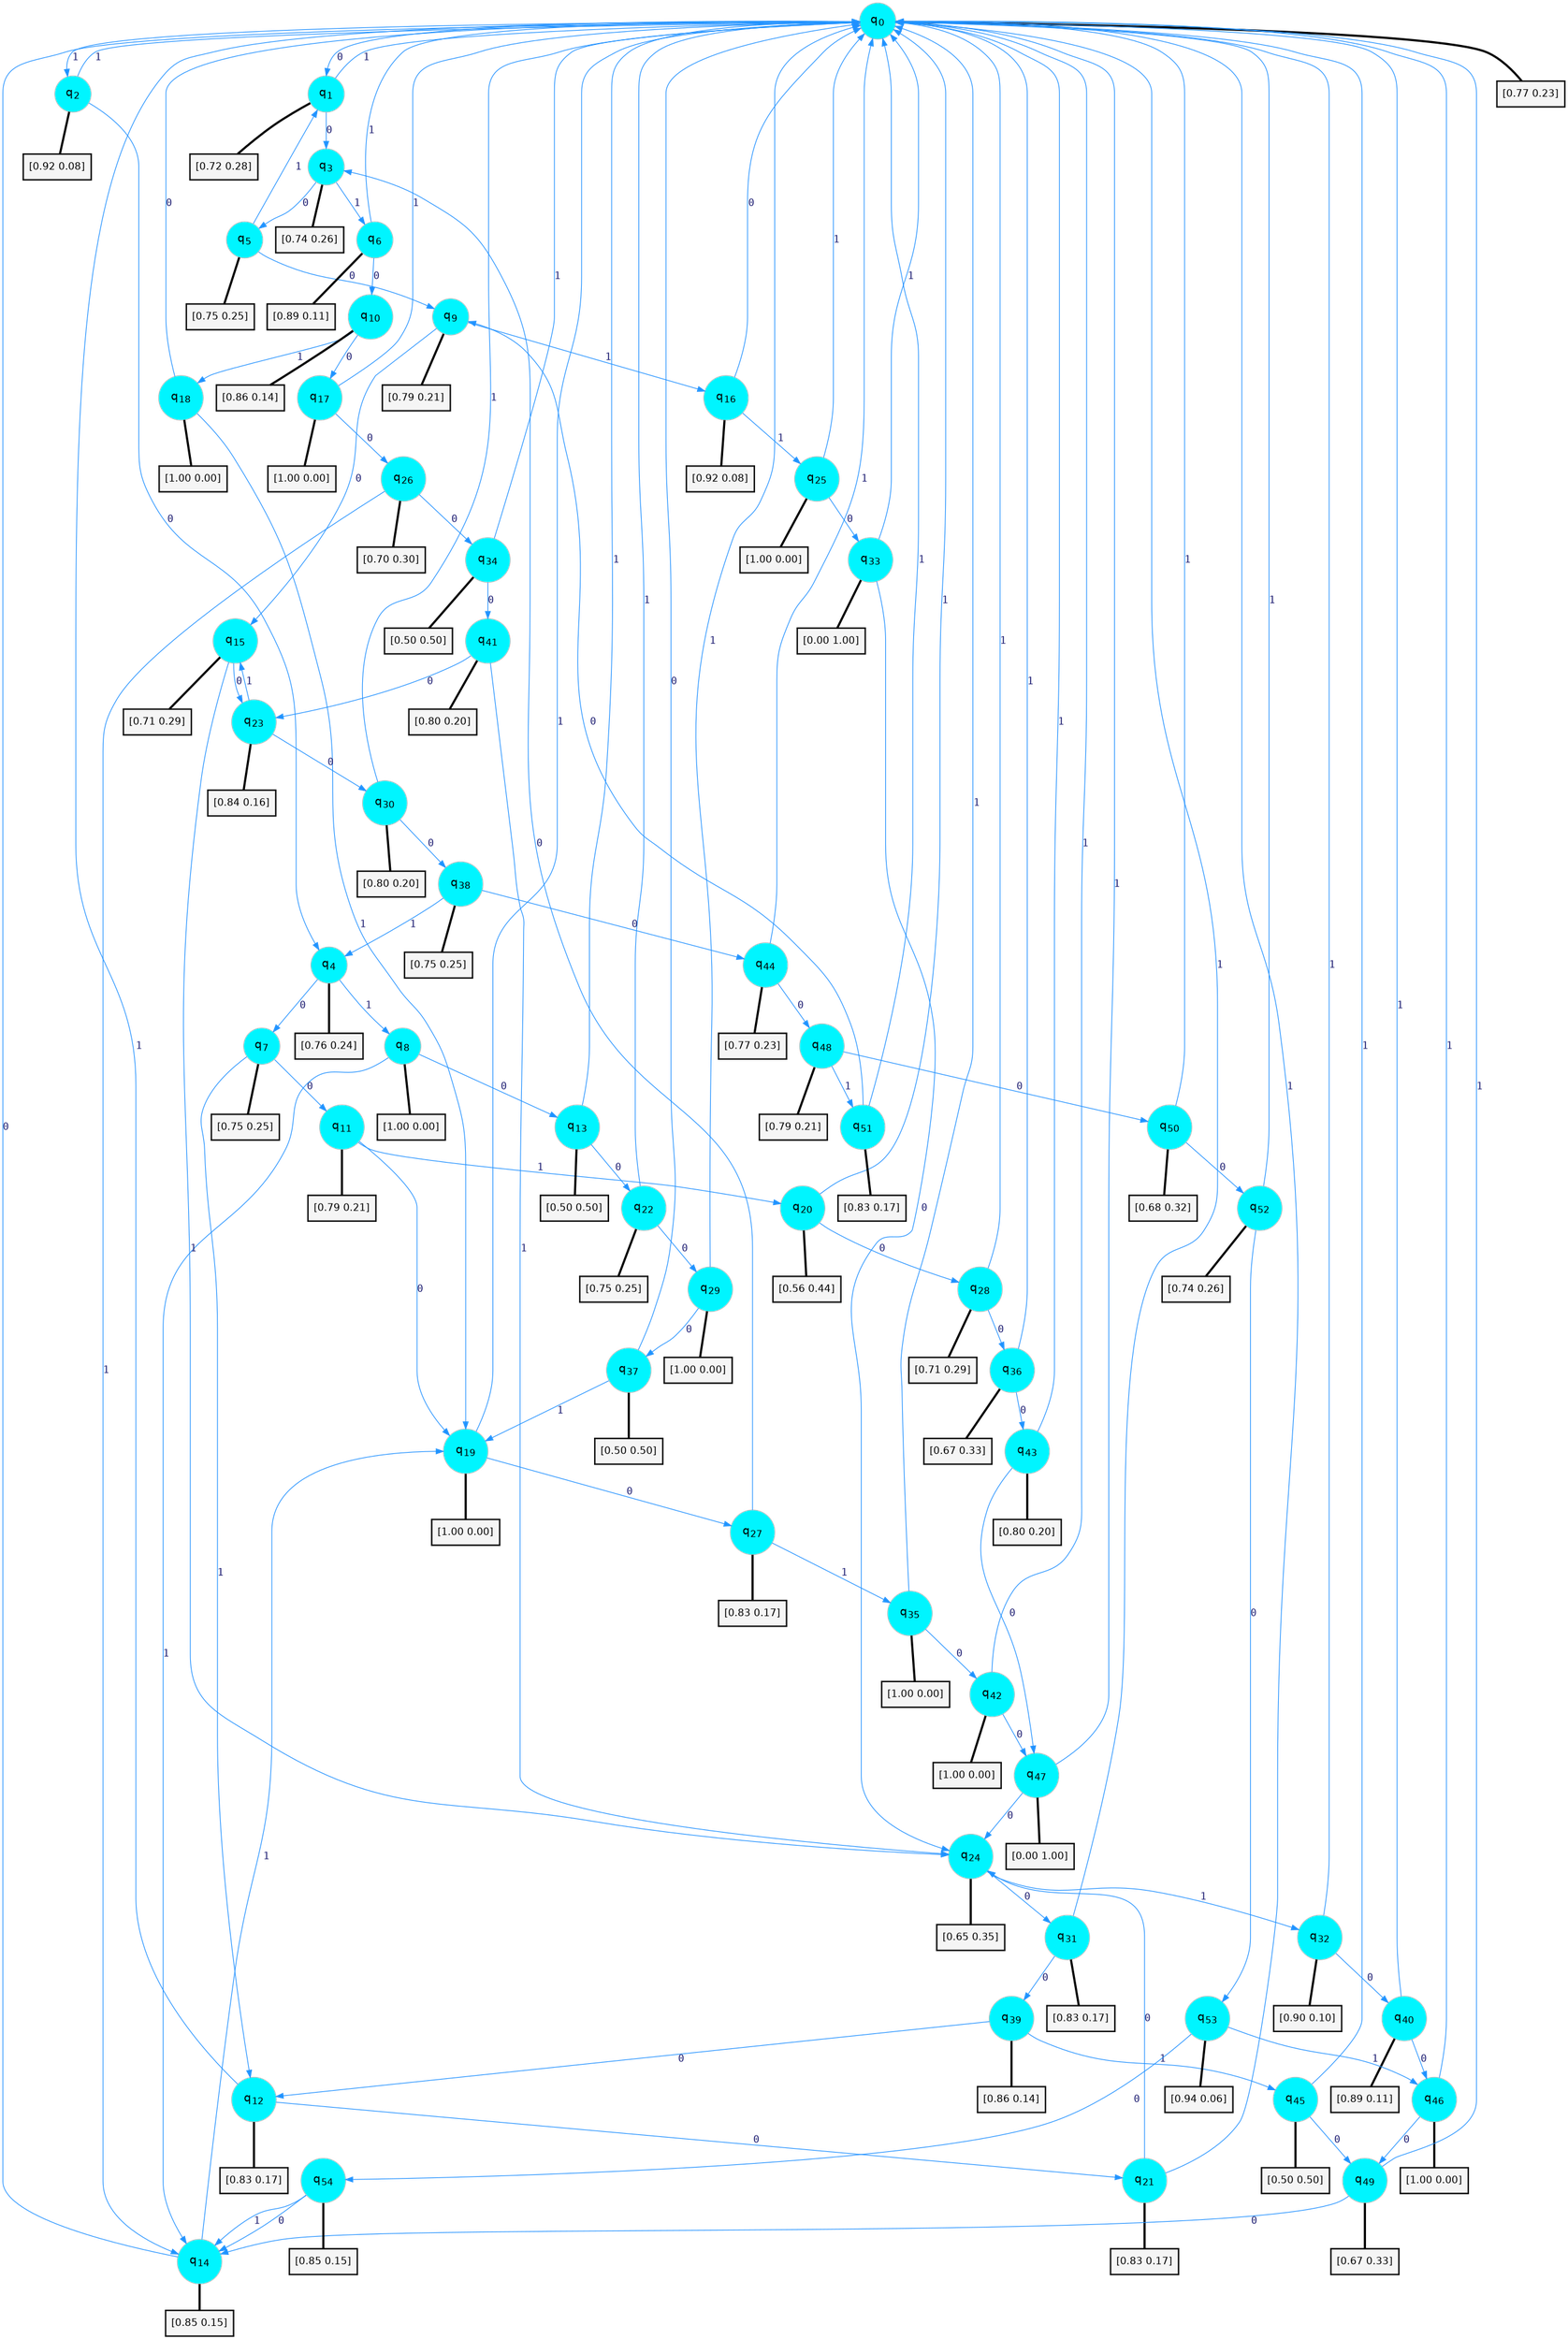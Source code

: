 digraph G {
graph [
bgcolor=transparent, dpi=300, rankdir=TD, size="40,25"];
node [
color=gray, fillcolor=turquoise1, fontcolor=black, fontname=Helvetica, fontsize=16, fontweight=bold, shape=circle, style=filled];
edge [
arrowsize=1, color=dodgerblue1, fontcolor=midnightblue, fontname=courier, fontweight=bold, penwidth=1, style=solid, weight=20];
0[label=<q<SUB>0</SUB>>];
1[label=<q<SUB>1</SUB>>];
2[label=<q<SUB>2</SUB>>];
3[label=<q<SUB>3</SUB>>];
4[label=<q<SUB>4</SUB>>];
5[label=<q<SUB>5</SUB>>];
6[label=<q<SUB>6</SUB>>];
7[label=<q<SUB>7</SUB>>];
8[label=<q<SUB>8</SUB>>];
9[label=<q<SUB>9</SUB>>];
10[label=<q<SUB>10</SUB>>];
11[label=<q<SUB>11</SUB>>];
12[label=<q<SUB>12</SUB>>];
13[label=<q<SUB>13</SUB>>];
14[label=<q<SUB>14</SUB>>];
15[label=<q<SUB>15</SUB>>];
16[label=<q<SUB>16</SUB>>];
17[label=<q<SUB>17</SUB>>];
18[label=<q<SUB>18</SUB>>];
19[label=<q<SUB>19</SUB>>];
20[label=<q<SUB>20</SUB>>];
21[label=<q<SUB>21</SUB>>];
22[label=<q<SUB>22</SUB>>];
23[label=<q<SUB>23</SUB>>];
24[label=<q<SUB>24</SUB>>];
25[label=<q<SUB>25</SUB>>];
26[label=<q<SUB>26</SUB>>];
27[label=<q<SUB>27</SUB>>];
28[label=<q<SUB>28</SUB>>];
29[label=<q<SUB>29</SUB>>];
30[label=<q<SUB>30</SUB>>];
31[label=<q<SUB>31</SUB>>];
32[label=<q<SUB>32</SUB>>];
33[label=<q<SUB>33</SUB>>];
34[label=<q<SUB>34</SUB>>];
35[label=<q<SUB>35</SUB>>];
36[label=<q<SUB>36</SUB>>];
37[label=<q<SUB>37</SUB>>];
38[label=<q<SUB>38</SUB>>];
39[label=<q<SUB>39</SUB>>];
40[label=<q<SUB>40</SUB>>];
41[label=<q<SUB>41</SUB>>];
42[label=<q<SUB>42</SUB>>];
43[label=<q<SUB>43</SUB>>];
44[label=<q<SUB>44</SUB>>];
45[label=<q<SUB>45</SUB>>];
46[label=<q<SUB>46</SUB>>];
47[label=<q<SUB>47</SUB>>];
48[label=<q<SUB>48</SUB>>];
49[label=<q<SUB>49</SUB>>];
50[label=<q<SUB>50</SUB>>];
51[label=<q<SUB>51</SUB>>];
52[label=<q<SUB>52</SUB>>];
53[label=<q<SUB>53</SUB>>];
54[label=<q<SUB>54</SUB>>];
55[label="[0.77 0.23]", shape=box,fontcolor=black, fontname=Helvetica, fontsize=14, penwidth=2, fillcolor=whitesmoke,color=black];
56[label="[0.72 0.28]", shape=box,fontcolor=black, fontname=Helvetica, fontsize=14, penwidth=2, fillcolor=whitesmoke,color=black];
57[label="[0.92 0.08]", shape=box,fontcolor=black, fontname=Helvetica, fontsize=14, penwidth=2, fillcolor=whitesmoke,color=black];
58[label="[0.74 0.26]", shape=box,fontcolor=black, fontname=Helvetica, fontsize=14, penwidth=2, fillcolor=whitesmoke,color=black];
59[label="[0.76 0.24]", shape=box,fontcolor=black, fontname=Helvetica, fontsize=14, penwidth=2, fillcolor=whitesmoke,color=black];
60[label="[0.75 0.25]", shape=box,fontcolor=black, fontname=Helvetica, fontsize=14, penwidth=2, fillcolor=whitesmoke,color=black];
61[label="[0.89 0.11]", shape=box,fontcolor=black, fontname=Helvetica, fontsize=14, penwidth=2, fillcolor=whitesmoke,color=black];
62[label="[0.75 0.25]", shape=box,fontcolor=black, fontname=Helvetica, fontsize=14, penwidth=2, fillcolor=whitesmoke,color=black];
63[label="[1.00 0.00]", shape=box,fontcolor=black, fontname=Helvetica, fontsize=14, penwidth=2, fillcolor=whitesmoke,color=black];
64[label="[0.79 0.21]", shape=box,fontcolor=black, fontname=Helvetica, fontsize=14, penwidth=2, fillcolor=whitesmoke,color=black];
65[label="[0.86 0.14]", shape=box,fontcolor=black, fontname=Helvetica, fontsize=14, penwidth=2, fillcolor=whitesmoke,color=black];
66[label="[0.79 0.21]", shape=box,fontcolor=black, fontname=Helvetica, fontsize=14, penwidth=2, fillcolor=whitesmoke,color=black];
67[label="[0.83 0.17]", shape=box,fontcolor=black, fontname=Helvetica, fontsize=14, penwidth=2, fillcolor=whitesmoke,color=black];
68[label="[0.50 0.50]", shape=box,fontcolor=black, fontname=Helvetica, fontsize=14, penwidth=2, fillcolor=whitesmoke,color=black];
69[label="[0.85 0.15]", shape=box,fontcolor=black, fontname=Helvetica, fontsize=14, penwidth=2, fillcolor=whitesmoke,color=black];
70[label="[0.71 0.29]", shape=box,fontcolor=black, fontname=Helvetica, fontsize=14, penwidth=2, fillcolor=whitesmoke,color=black];
71[label="[0.92 0.08]", shape=box,fontcolor=black, fontname=Helvetica, fontsize=14, penwidth=2, fillcolor=whitesmoke,color=black];
72[label="[1.00 0.00]", shape=box,fontcolor=black, fontname=Helvetica, fontsize=14, penwidth=2, fillcolor=whitesmoke,color=black];
73[label="[1.00 0.00]", shape=box,fontcolor=black, fontname=Helvetica, fontsize=14, penwidth=2, fillcolor=whitesmoke,color=black];
74[label="[1.00 0.00]", shape=box,fontcolor=black, fontname=Helvetica, fontsize=14, penwidth=2, fillcolor=whitesmoke,color=black];
75[label="[0.56 0.44]", shape=box,fontcolor=black, fontname=Helvetica, fontsize=14, penwidth=2, fillcolor=whitesmoke,color=black];
76[label="[0.83 0.17]", shape=box,fontcolor=black, fontname=Helvetica, fontsize=14, penwidth=2, fillcolor=whitesmoke,color=black];
77[label="[0.75 0.25]", shape=box,fontcolor=black, fontname=Helvetica, fontsize=14, penwidth=2, fillcolor=whitesmoke,color=black];
78[label="[0.84 0.16]", shape=box,fontcolor=black, fontname=Helvetica, fontsize=14, penwidth=2, fillcolor=whitesmoke,color=black];
79[label="[0.65 0.35]", shape=box,fontcolor=black, fontname=Helvetica, fontsize=14, penwidth=2, fillcolor=whitesmoke,color=black];
80[label="[1.00 0.00]", shape=box,fontcolor=black, fontname=Helvetica, fontsize=14, penwidth=2, fillcolor=whitesmoke,color=black];
81[label="[0.70 0.30]", shape=box,fontcolor=black, fontname=Helvetica, fontsize=14, penwidth=2, fillcolor=whitesmoke,color=black];
82[label="[0.83 0.17]", shape=box,fontcolor=black, fontname=Helvetica, fontsize=14, penwidth=2, fillcolor=whitesmoke,color=black];
83[label="[0.71 0.29]", shape=box,fontcolor=black, fontname=Helvetica, fontsize=14, penwidth=2, fillcolor=whitesmoke,color=black];
84[label="[1.00 0.00]", shape=box,fontcolor=black, fontname=Helvetica, fontsize=14, penwidth=2, fillcolor=whitesmoke,color=black];
85[label="[0.80 0.20]", shape=box,fontcolor=black, fontname=Helvetica, fontsize=14, penwidth=2, fillcolor=whitesmoke,color=black];
86[label="[0.83 0.17]", shape=box,fontcolor=black, fontname=Helvetica, fontsize=14, penwidth=2, fillcolor=whitesmoke,color=black];
87[label="[0.90 0.10]", shape=box,fontcolor=black, fontname=Helvetica, fontsize=14, penwidth=2, fillcolor=whitesmoke,color=black];
88[label="[0.00 1.00]", shape=box,fontcolor=black, fontname=Helvetica, fontsize=14, penwidth=2, fillcolor=whitesmoke,color=black];
89[label="[0.50 0.50]", shape=box,fontcolor=black, fontname=Helvetica, fontsize=14, penwidth=2, fillcolor=whitesmoke,color=black];
90[label="[1.00 0.00]", shape=box,fontcolor=black, fontname=Helvetica, fontsize=14, penwidth=2, fillcolor=whitesmoke,color=black];
91[label="[0.67 0.33]", shape=box,fontcolor=black, fontname=Helvetica, fontsize=14, penwidth=2, fillcolor=whitesmoke,color=black];
92[label="[0.50 0.50]", shape=box,fontcolor=black, fontname=Helvetica, fontsize=14, penwidth=2, fillcolor=whitesmoke,color=black];
93[label="[0.75 0.25]", shape=box,fontcolor=black, fontname=Helvetica, fontsize=14, penwidth=2, fillcolor=whitesmoke,color=black];
94[label="[0.86 0.14]", shape=box,fontcolor=black, fontname=Helvetica, fontsize=14, penwidth=2, fillcolor=whitesmoke,color=black];
95[label="[0.89 0.11]", shape=box,fontcolor=black, fontname=Helvetica, fontsize=14, penwidth=2, fillcolor=whitesmoke,color=black];
96[label="[0.80 0.20]", shape=box,fontcolor=black, fontname=Helvetica, fontsize=14, penwidth=2, fillcolor=whitesmoke,color=black];
97[label="[1.00 0.00]", shape=box,fontcolor=black, fontname=Helvetica, fontsize=14, penwidth=2, fillcolor=whitesmoke,color=black];
98[label="[0.80 0.20]", shape=box,fontcolor=black, fontname=Helvetica, fontsize=14, penwidth=2, fillcolor=whitesmoke,color=black];
99[label="[0.77 0.23]", shape=box,fontcolor=black, fontname=Helvetica, fontsize=14, penwidth=2, fillcolor=whitesmoke,color=black];
100[label="[0.50 0.50]", shape=box,fontcolor=black, fontname=Helvetica, fontsize=14, penwidth=2, fillcolor=whitesmoke,color=black];
101[label="[1.00 0.00]", shape=box,fontcolor=black, fontname=Helvetica, fontsize=14, penwidth=2, fillcolor=whitesmoke,color=black];
102[label="[0.00 1.00]", shape=box,fontcolor=black, fontname=Helvetica, fontsize=14, penwidth=2, fillcolor=whitesmoke,color=black];
103[label="[0.79 0.21]", shape=box,fontcolor=black, fontname=Helvetica, fontsize=14, penwidth=2, fillcolor=whitesmoke,color=black];
104[label="[0.67 0.33]", shape=box,fontcolor=black, fontname=Helvetica, fontsize=14, penwidth=2, fillcolor=whitesmoke,color=black];
105[label="[0.68 0.32]", shape=box,fontcolor=black, fontname=Helvetica, fontsize=14, penwidth=2, fillcolor=whitesmoke,color=black];
106[label="[0.83 0.17]", shape=box,fontcolor=black, fontname=Helvetica, fontsize=14, penwidth=2, fillcolor=whitesmoke,color=black];
107[label="[0.74 0.26]", shape=box,fontcolor=black, fontname=Helvetica, fontsize=14, penwidth=2, fillcolor=whitesmoke,color=black];
108[label="[0.94 0.06]", shape=box,fontcolor=black, fontname=Helvetica, fontsize=14, penwidth=2, fillcolor=whitesmoke,color=black];
109[label="[0.85 0.15]", shape=box,fontcolor=black, fontname=Helvetica, fontsize=14, penwidth=2, fillcolor=whitesmoke,color=black];
0->1 [label=0];
0->2 [label=1];
0->55 [arrowhead=none, penwidth=3,color=black];
1->3 [label=0];
1->0 [label=1];
1->56 [arrowhead=none, penwidth=3,color=black];
2->4 [label=0];
2->0 [label=1];
2->57 [arrowhead=none, penwidth=3,color=black];
3->5 [label=0];
3->6 [label=1];
3->58 [arrowhead=none, penwidth=3,color=black];
4->7 [label=0];
4->8 [label=1];
4->59 [arrowhead=none, penwidth=3,color=black];
5->9 [label=0];
5->1 [label=1];
5->60 [arrowhead=none, penwidth=3,color=black];
6->10 [label=0];
6->0 [label=1];
6->61 [arrowhead=none, penwidth=3,color=black];
7->11 [label=0];
7->12 [label=1];
7->62 [arrowhead=none, penwidth=3,color=black];
8->13 [label=0];
8->14 [label=1];
8->63 [arrowhead=none, penwidth=3,color=black];
9->15 [label=0];
9->16 [label=1];
9->64 [arrowhead=none, penwidth=3,color=black];
10->17 [label=0];
10->18 [label=1];
10->65 [arrowhead=none, penwidth=3,color=black];
11->19 [label=0];
11->20 [label=1];
11->66 [arrowhead=none, penwidth=3,color=black];
12->21 [label=0];
12->0 [label=1];
12->67 [arrowhead=none, penwidth=3,color=black];
13->22 [label=0];
13->0 [label=1];
13->68 [arrowhead=none, penwidth=3,color=black];
14->0 [label=0];
14->19 [label=1];
14->69 [arrowhead=none, penwidth=3,color=black];
15->23 [label=0];
15->24 [label=1];
15->70 [arrowhead=none, penwidth=3,color=black];
16->0 [label=0];
16->25 [label=1];
16->71 [arrowhead=none, penwidth=3,color=black];
17->26 [label=0];
17->0 [label=1];
17->72 [arrowhead=none, penwidth=3,color=black];
18->0 [label=0];
18->19 [label=1];
18->73 [arrowhead=none, penwidth=3,color=black];
19->27 [label=0];
19->0 [label=1];
19->74 [arrowhead=none, penwidth=3,color=black];
20->28 [label=0];
20->0 [label=1];
20->75 [arrowhead=none, penwidth=3,color=black];
21->24 [label=0];
21->0 [label=1];
21->76 [arrowhead=none, penwidth=3,color=black];
22->29 [label=0];
22->0 [label=1];
22->77 [arrowhead=none, penwidth=3,color=black];
23->30 [label=0];
23->15 [label=1];
23->78 [arrowhead=none, penwidth=3,color=black];
24->31 [label=0];
24->32 [label=1];
24->79 [arrowhead=none, penwidth=3,color=black];
25->33 [label=0];
25->0 [label=1];
25->80 [arrowhead=none, penwidth=3,color=black];
26->34 [label=0];
26->14 [label=1];
26->81 [arrowhead=none, penwidth=3,color=black];
27->3 [label=0];
27->35 [label=1];
27->82 [arrowhead=none, penwidth=3,color=black];
28->36 [label=0];
28->0 [label=1];
28->83 [arrowhead=none, penwidth=3,color=black];
29->37 [label=0];
29->0 [label=1];
29->84 [arrowhead=none, penwidth=3,color=black];
30->38 [label=0];
30->0 [label=1];
30->85 [arrowhead=none, penwidth=3,color=black];
31->39 [label=0];
31->0 [label=1];
31->86 [arrowhead=none, penwidth=3,color=black];
32->40 [label=0];
32->0 [label=1];
32->87 [arrowhead=none, penwidth=3,color=black];
33->24 [label=0];
33->0 [label=1];
33->88 [arrowhead=none, penwidth=3,color=black];
34->41 [label=0];
34->0 [label=1];
34->89 [arrowhead=none, penwidth=3,color=black];
35->42 [label=0];
35->0 [label=1];
35->90 [arrowhead=none, penwidth=3,color=black];
36->43 [label=0];
36->0 [label=1];
36->91 [arrowhead=none, penwidth=3,color=black];
37->0 [label=0];
37->19 [label=1];
37->92 [arrowhead=none, penwidth=3,color=black];
38->44 [label=0];
38->4 [label=1];
38->93 [arrowhead=none, penwidth=3,color=black];
39->12 [label=0];
39->45 [label=1];
39->94 [arrowhead=none, penwidth=3,color=black];
40->46 [label=0];
40->0 [label=1];
40->95 [arrowhead=none, penwidth=3,color=black];
41->23 [label=0];
41->24 [label=1];
41->96 [arrowhead=none, penwidth=3,color=black];
42->47 [label=0];
42->0 [label=1];
42->97 [arrowhead=none, penwidth=3,color=black];
43->47 [label=0];
43->0 [label=1];
43->98 [arrowhead=none, penwidth=3,color=black];
44->48 [label=0];
44->0 [label=1];
44->99 [arrowhead=none, penwidth=3,color=black];
45->49 [label=0];
45->0 [label=1];
45->100 [arrowhead=none, penwidth=3,color=black];
46->49 [label=0];
46->0 [label=1];
46->101 [arrowhead=none, penwidth=3,color=black];
47->24 [label=0];
47->0 [label=1];
47->102 [arrowhead=none, penwidth=3,color=black];
48->50 [label=0];
48->51 [label=1];
48->103 [arrowhead=none, penwidth=3,color=black];
49->14 [label=0];
49->0 [label=1];
49->104 [arrowhead=none, penwidth=3,color=black];
50->52 [label=0];
50->0 [label=1];
50->105 [arrowhead=none, penwidth=3,color=black];
51->9 [label=0];
51->0 [label=1];
51->106 [arrowhead=none, penwidth=3,color=black];
52->53 [label=0];
52->0 [label=1];
52->107 [arrowhead=none, penwidth=3,color=black];
53->54 [label=0];
53->46 [label=1];
53->108 [arrowhead=none, penwidth=3,color=black];
54->14 [label=0];
54->14 [label=1];
54->109 [arrowhead=none, penwidth=3,color=black];
}
